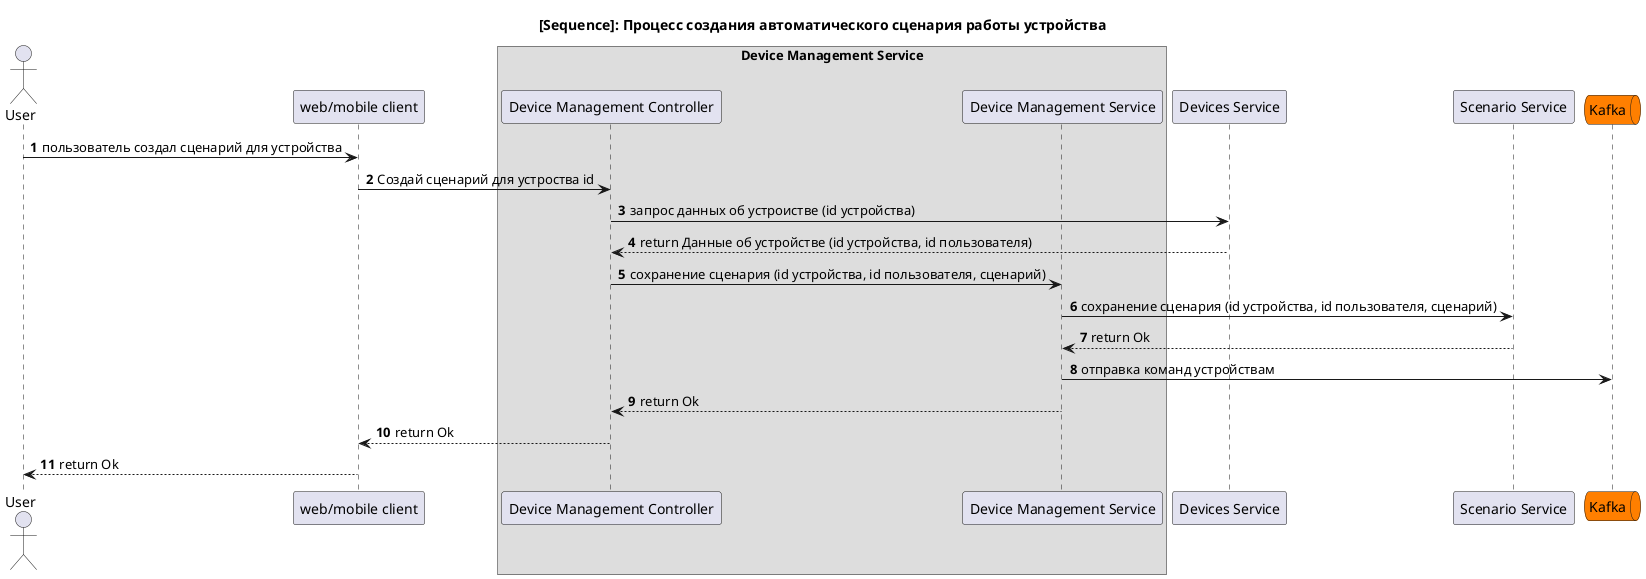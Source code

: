 @startuml
autonumber

title [Sequence]: Процесс создания автоматического сценария работы устройства

actor "User" as user
participant client as "web/mobile client"
box "Device Management Service"
    participant DeviceManagementController as "Device Management Controller"
    participant ServiceLayer as "Device Management Service"
endbox
participant DevicesService as "Devices Service"
participant ScenarioService as "Scenario Service"
queue "Kafka" as kafka #ff7f00

user -> client: пользователь создал сценарий для устройства
client -> DeviceManagementController: Создай сценарий для устроства id
DeviceManagementController -> DevicesService: запрос данных об устроистве (id устройства)
DevicesService --> DeviceManagementController: return Данные об устройстве (id устройства, id пользователя)
DeviceManagementController -> ServiceLayer: сохранение сценария (id устройства, id пользователя, сценарий)
ServiceLayer -> ScenarioService: сохранение сценария (id устройства, id пользователя, сценарий)
ScenarioService --> ServiceLayer: return Ok
ServiceLayer -> kafka: отправка команд устройствам
ServiceLayer --> DeviceManagementController: return Ok
DeviceManagementController --> client: return Ok
client --> user: return Ok

@enduml